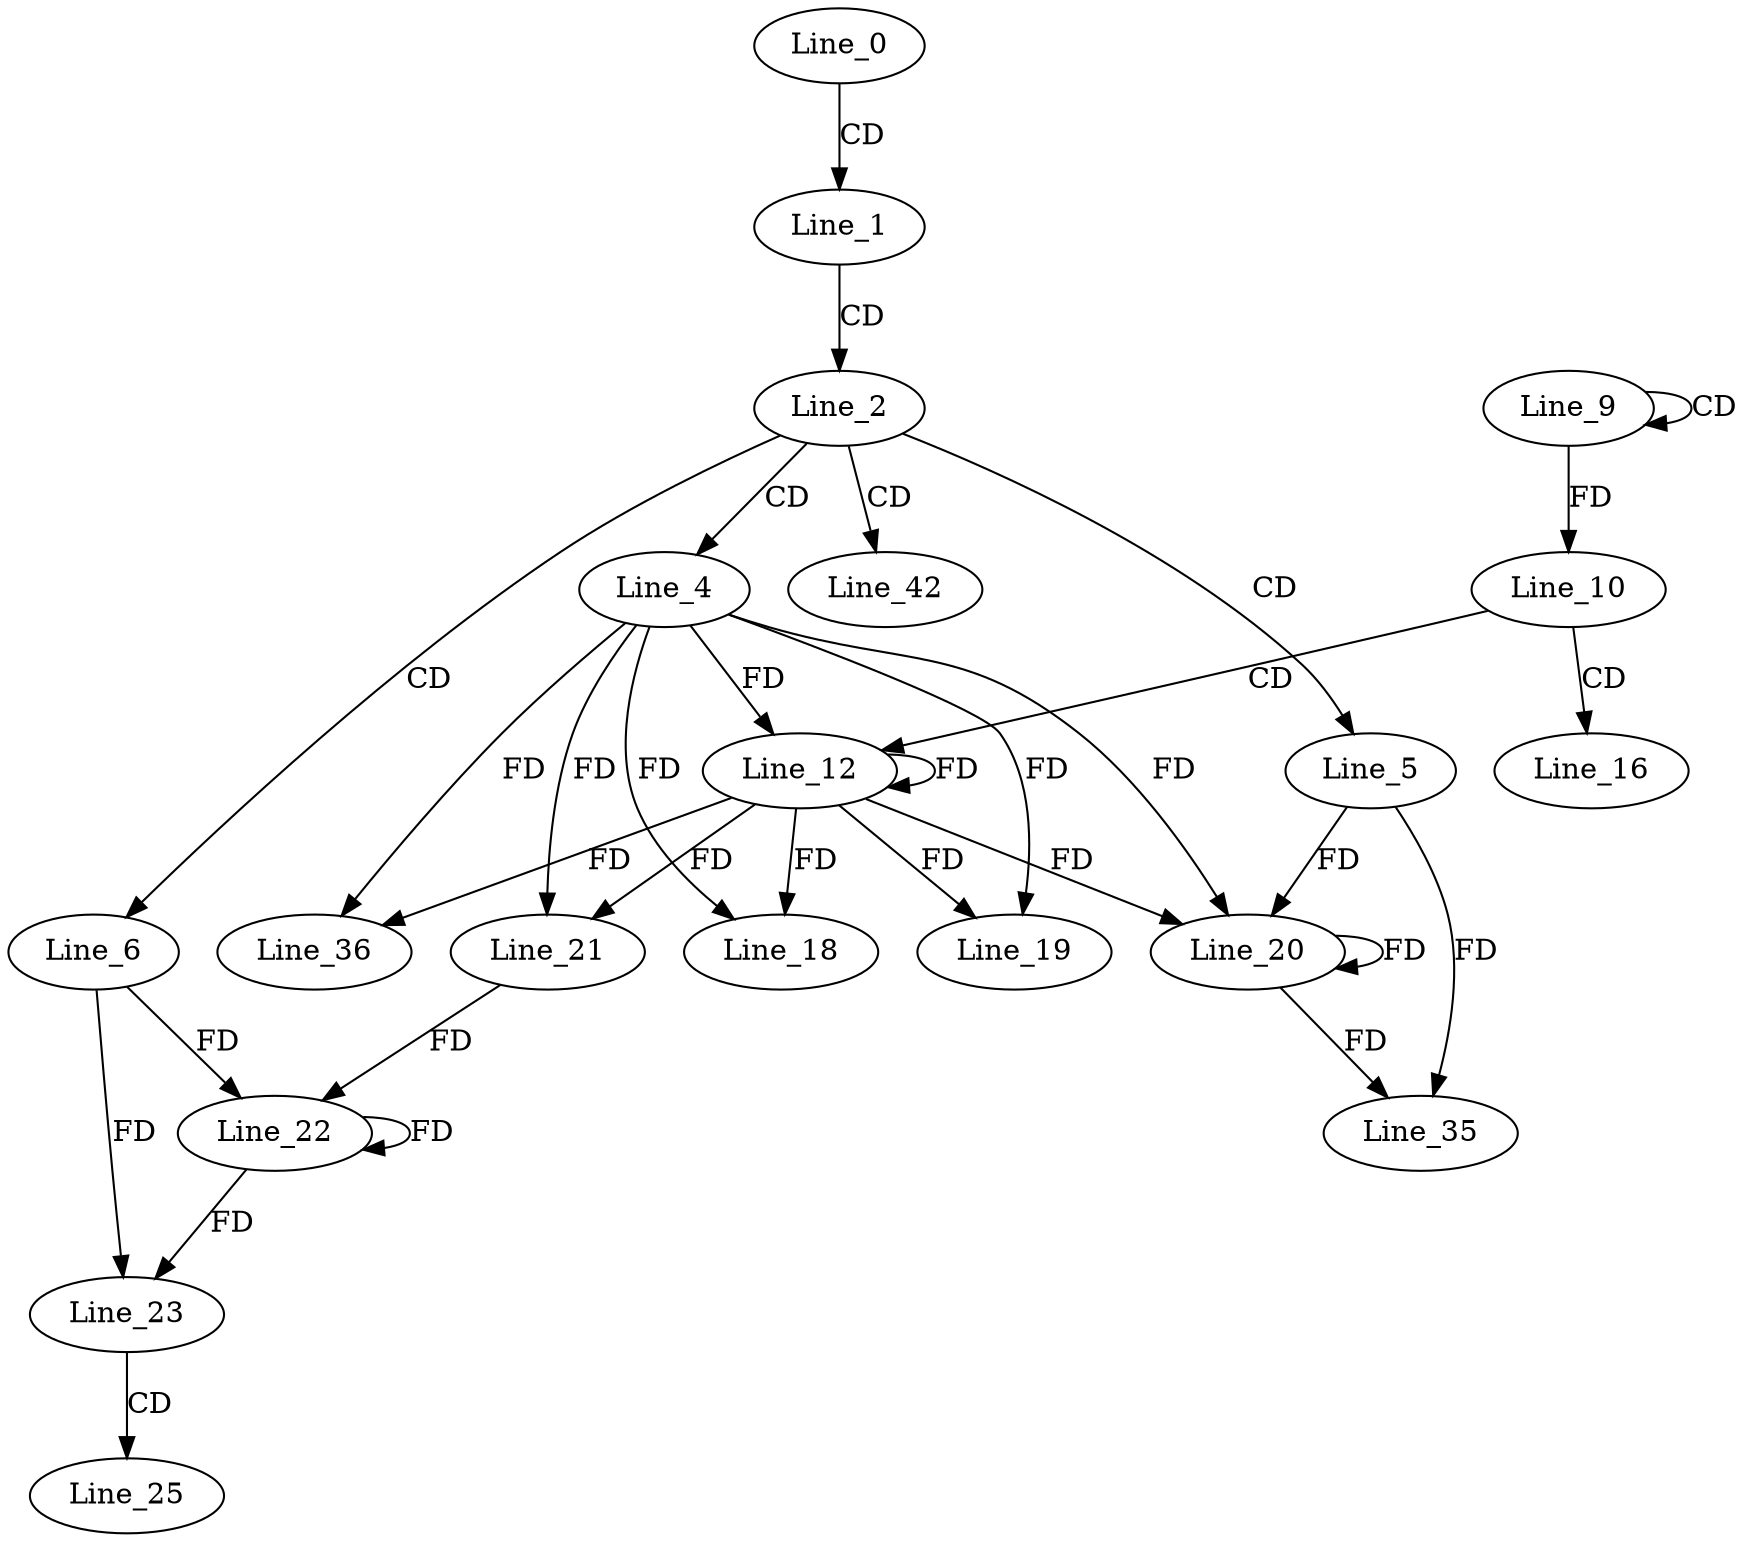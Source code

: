 digraph G {
  Line_0;
  Line_1;
  Line_2;
  Line_4;
  Line_5;
  Line_6;
  Line_9;
  Line_9;
  Line_10;
  Line_12;
  Line_16;
  Line_18;
  Line_19;
  Line_20;
  Line_20;
  Line_21;
  Line_22;
  Line_22;
  Line_21;
  Line_23;
  Line_23;
  Line_23;
  Line_25;
  Line_35;
  Line_36;
  Line_42;
  Line_0 -> Line_1 [ label="CD" ];
  Line_1 -> Line_2 [ label="CD" ];
  Line_2 -> Line_4 [ label="CD" ];
  Line_2 -> Line_5 [ label="CD" ];
  Line_2 -> Line_6 [ label="CD" ];
  Line_9 -> Line_9 [ label="CD" ];
  Line_9 -> Line_10 [ label="FD" ];
  Line_10 -> Line_12 [ label="CD" ];
  Line_4 -> Line_12 [ label="FD" ];
  Line_12 -> Line_12 [ label="FD" ];
  Line_10 -> Line_16 [ label="CD" ];
  Line_4 -> Line_18 [ label="FD" ];
  Line_12 -> Line_18 [ label="FD" ];
  Line_4 -> Line_19 [ label="FD" ];
  Line_12 -> Line_19 [ label="FD" ];
  Line_5 -> Line_20 [ label="FD" ];
  Line_20 -> Line_20 [ label="FD" ];
  Line_4 -> Line_20 [ label="FD" ];
  Line_12 -> Line_20 [ label="FD" ];
  Line_4 -> Line_21 [ label="FD" ];
  Line_12 -> Line_21 [ label="FD" ];
  Line_6 -> Line_22 [ label="FD" ];
  Line_22 -> Line_22 [ label="FD" ];
  Line_21 -> Line_22 [ label="FD" ];
  Line_6 -> Line_23 [ label="FD" ];
  Line_22 -> Line_23 [ label="FD" ];
  Line_23 -> Line_25 [ label="CD" ];
  Line_5 -> Line_35 [ label="FD" ];
  Line_20 -> Line_35 [ label="FD" ];
  Line_4 -> Line_36 [ label="FD" ];
  Line_12 -> Line_36 [ label="FD" ];
  Line_2 -> Line_42 [ label="CD" ];
}
